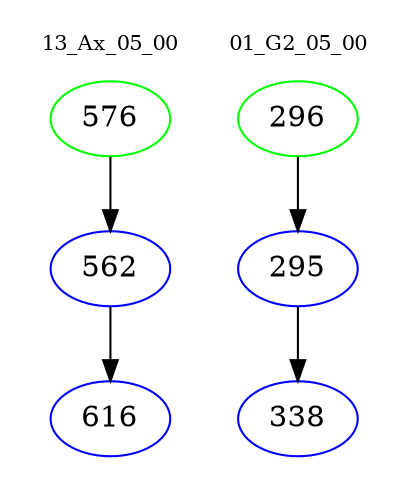 digraph{
subgraph cluster_0 {
color = white
label = "13_Ax_05_00";
fontsize=10;
T0_576 [label="576", color="green"]
T0_576 -> T0_562 [color="black"]
T0_562 [label="562", color="blue"]
T0_562 -> T0_616 [color="black"]
T0_616 [label="616", color="blue"]
}
subgraph cluster_1 {
color = white
label = "01_G2_05_00";
fontsize=10;
T1_296 [label="296", color="green"]
T1_296 -> T1_295 [color="black"]
T1_295 [label="295", color="blue"]
T1_295 -> T1_338 [color="black"]
T1_338 [label="338", color="blue"]
}
}
